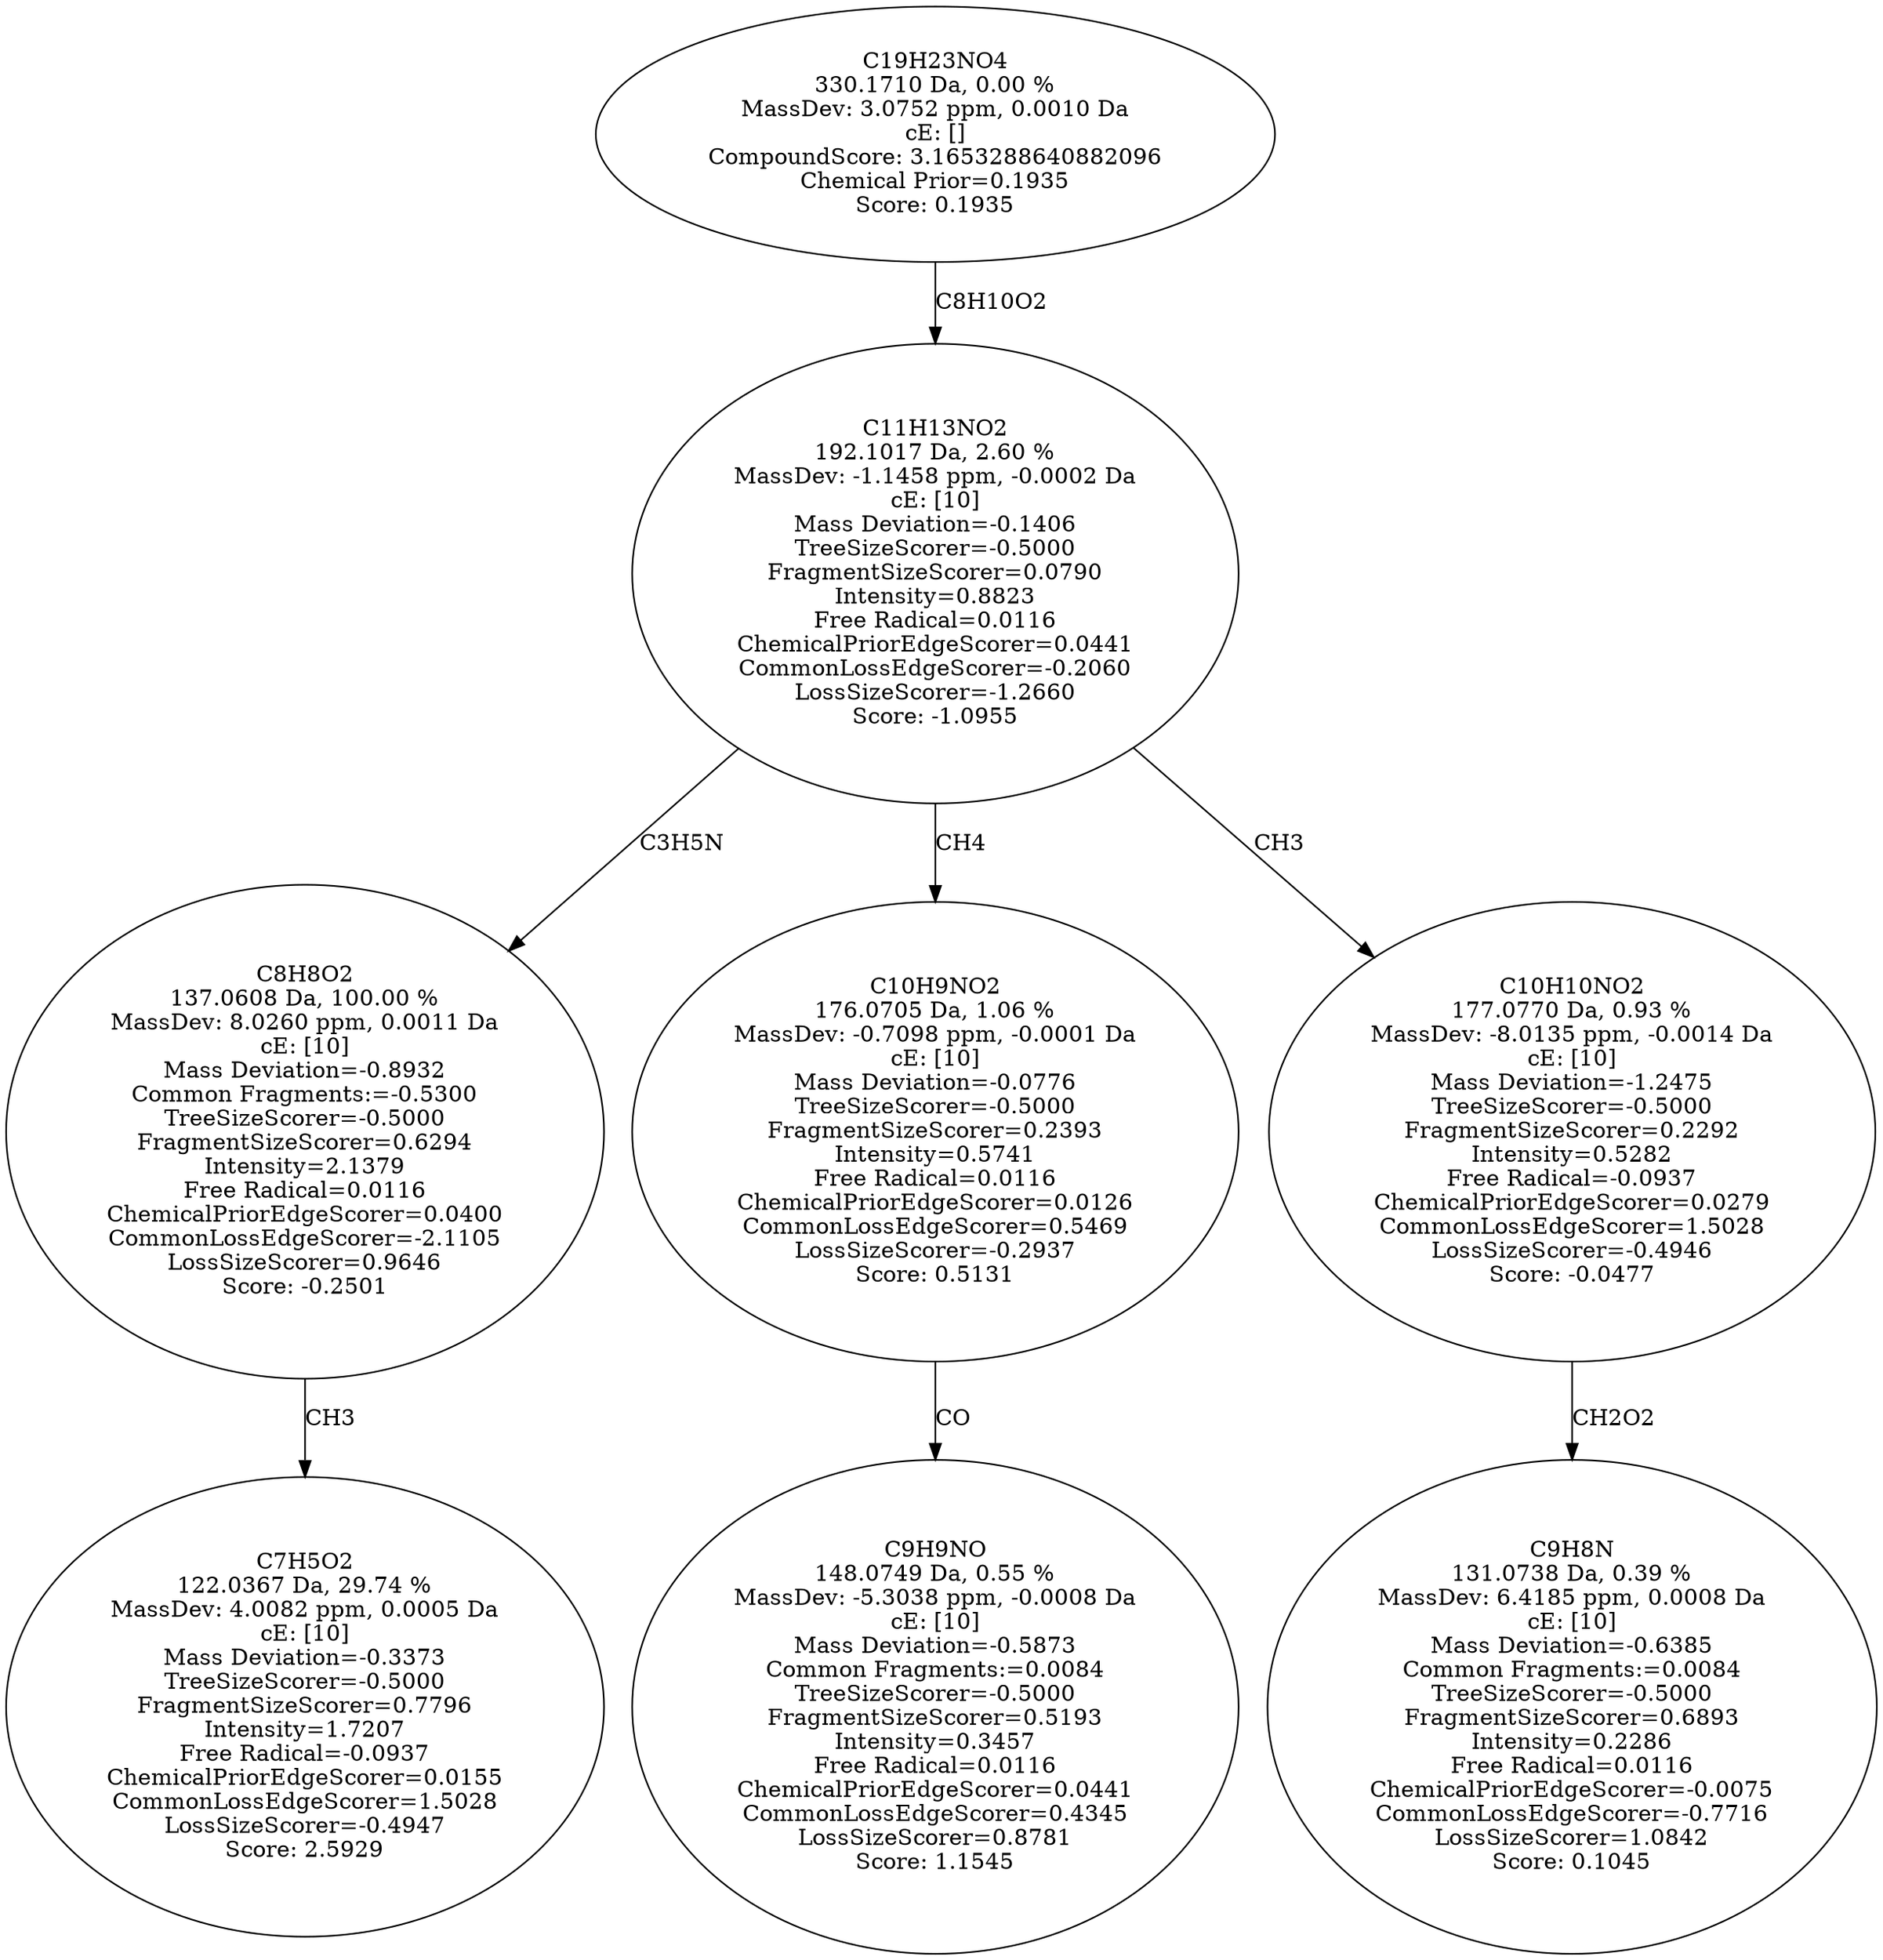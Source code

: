 strict digraph {
v1 [label="C7H5O2\n122.0367 Da, 29.74 %\nMassDev: 4.0082 ppm, 0.0005 Da\ncE: [10]\nMass Deviation=-0.3373\nTreeSizeScorer=-0.5000\nFragmentSizeScorer=0.7796\nIntensity=1.7207\nFree Radical=-0.0937\nChemicalPriorEdgeScorer=0.0155\nCommonLossEdgeScorer=1.5028\nLossSizeScorer=-0.4947\nScore: 2.5929"];
v2 [label="C8H8O2\n137.0608 Da, 100.00 %\nMassDev: 8.0260 ppm, 0.0011 Da\ncE: [10]\nMass Deviation=-0.8932\nCommon Fragments:=-0.5300\nTreeSizeScorer=-0.5000\nFragmentSizeScorer=0.6294\nIntensity=2.1379\nFree Radical=0.0116\nChemicalPriorEdgeScorer=0.0400\nCommonLossEdgeScorer=-2.1105\nLossSizeScorer=0.9646\nScore: -0.2501"];
v3 [label="C9H9NO\n148.0749 Da, 0.55 %\nMassDev: -5.3038 ppm, -0.0008 Da\ncE: [10]\nMass Deviation=-0.5873\nCommon Fragments:=0.0084\nTreeSizeScorer=-0.5000\nFragmentSizeScorer=0.5193\nIntensity=0.3457\nFree Radical=0.0116\nChemicalPriorEdgeScorer=0.0441\nCommonLossEdgeScorer=0.4345\nLossSizeScorer=0.8781\nScore: 1.1545"];
v4 [label="C10H9NO2\n176.0705 Da, 1.06 %\nMassDev: -0.7098 ppm, -0.0001 Da\ncE: [10]\nMass Deviation=-0.0776\nTreeSizeScorer=-0.5000\nFragmentSizeScorer=0.2393\nIntensity=0.5741\nFree Radical=0.0116\nChemicalPriorEdgeScorer=0.0126\nCommonLossEdgeScorer=0.5469\nLossSizeScorer=-0.2937\nScore: 0.5131"];
v5 [label="C9H8N\n131.0738 Da, 0.39 %\nMassDev: 6.4185 ppm, 0.0008 Da\ncE: [10]\nMass Deviation=-0.6385\nCommon Fragments:=0.0084\nTreeSizeScorer=-0.5000\nFragmentSizeScorer=0.6893\nIntensity=0.2286\nFree Radical=0.0116\nChemicalPriorEdgeScorer=-0.0075\nCommonLossEdgeScorer=-0.7716\nLossSizeScorer=1.0842\nScore: 0.1045"];
v6 [label="C10H10NO2\n177.0770 Da, 0.93 %\nMassDev: -8.0135 ppm, -0.0014 Da\ncE: [10]\nMass Deviation=-1.2475\nTreeSizeScorer=-0.5000\nFragmentSizeScorer=0.2292\nIntensity=0.5282\nFree Radical=-0.0937\nChemicalPriorEdgeScorer=0.0279\nCommonLossEdgeScorer=1.5028\nLossSizeScorer=-0.4946\nScore: -0.0477"];
v7 [label="C11H13NO2\n192.1017 Da, 2.60 %\nMassDev: -1.1458 ppm, -0.0002 Da\ncE: [10]\nMass Deviation=-0.1406\nTreeSizeScorer=-0.5000\nFragmentSizeScorer=0.0790\nIntensity=0.8823\nFree Radical=0.0116\nChemicalPriorEdgeScorer=0.0441\nCommonLossEdgeScorer=-0.2060\nLossSizeScorer=-1.2660\nScore: -1.0955"];
v8 [label="C19H23NO4\n330.1710 Da, 0.00 %\nMassDev: 3.0752 ppm, 0.0010 Da\ncE: []\nCompoundScore: 3.1653288640882096\nChemical Prior=0.1935\nScore: 0.1935"];
v2 -> v1 [label="CH3"];
v7 -> v2 [label="C3H5N"];
v4 -> v3 [label="CO"];
v7 -> v4 [label="CH4"];
v6 -> v5 [label="CH2O2"];
v7 -> v6 [label="CH3"];
v8 -> v7 [label="C8H10O2"];
}